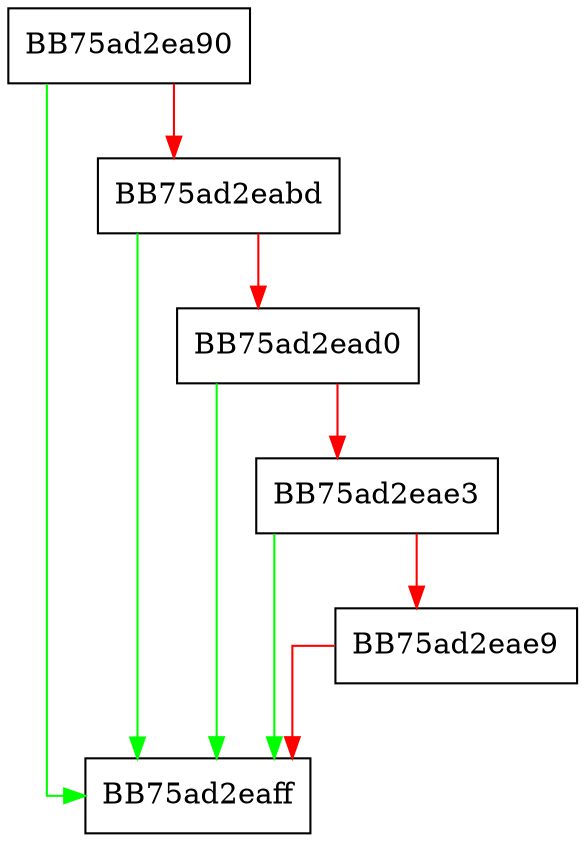 digraph GetAttributePriority {
  node [shape="box"];
  graph [splines=ortho];
  BB75ad2ea90 -> BB75ad2eaff [color="green"];
  BB75ad2ea90 -> BB75ad2eabd [color="red"];
  BB75ad2eabd -> BB75ad2eaff [color="green"];
  BB75ad2eabd -> BB75ad2ead0 [color="red"];
  BB75ad2ead0 -> BB75ad2eaff [color="green"];
  BB75ad2ead0 -> BB75ad2eae3 [color="red"];
  BB75ad2eae3 -> BB75ad2eaff [color="green"];
  BB75ad2eae3 -> BB75ad2eae9 [color="red"];
  BB75ad2eae9 -> BB75ad2eaff [color="red"];
}